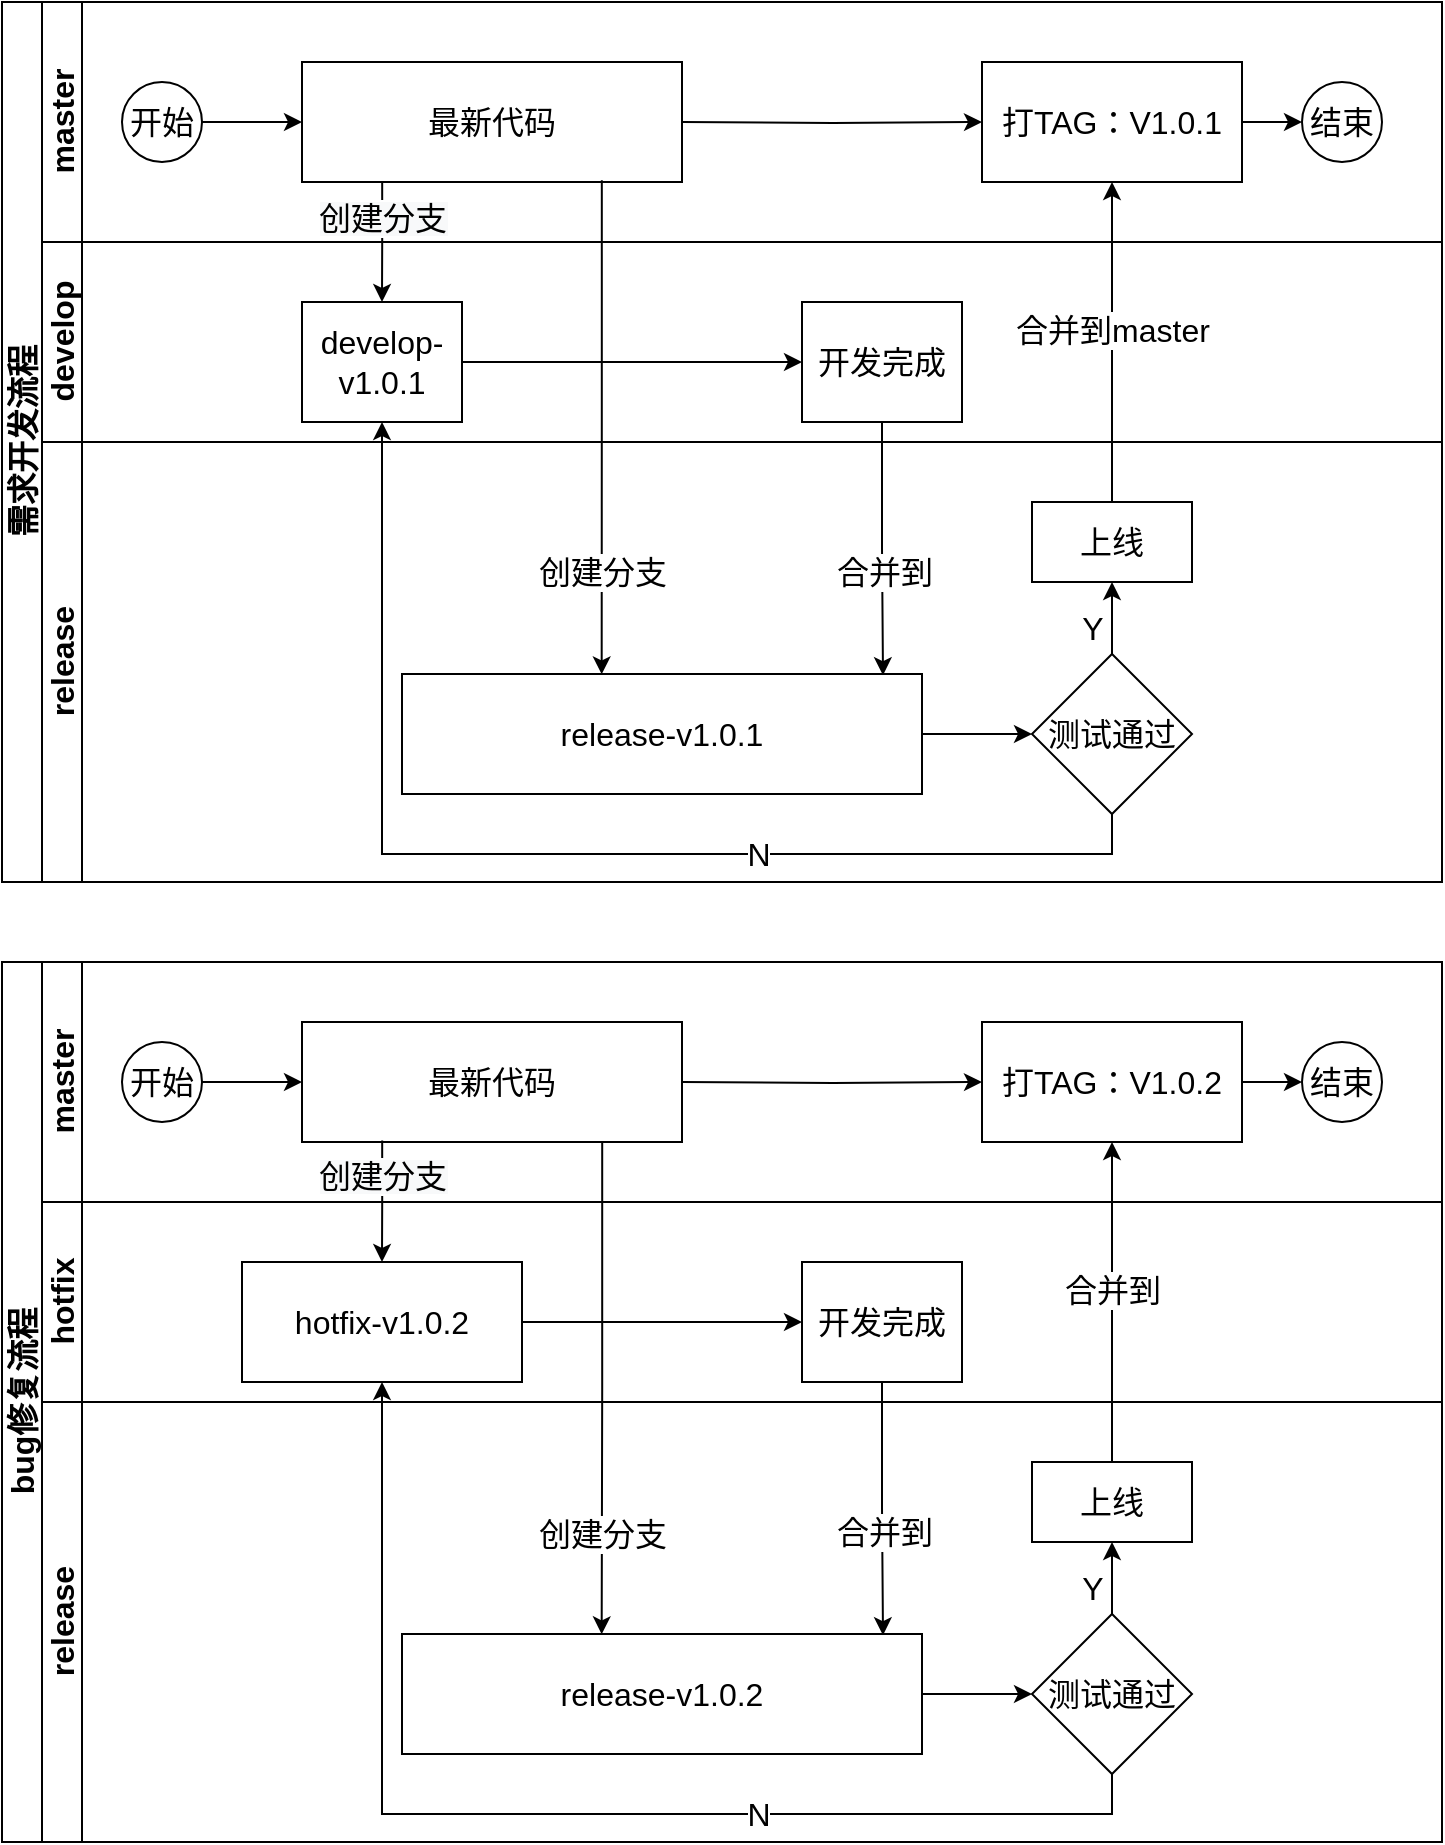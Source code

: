 <mxfile version="24.7.1" type="github" pages="4">
  <diagram name="git分支使用规范" id="rskQGRMWnrVDxciy7Viz">
    <mxGraphModel dx="1195" dy="712" grid="1" gridSize="10" guides="1" tooltips="1" connect="1" arrows="1" fold="1" page="1" pageScale="1" pageWidth="827" pageHeight="1169" math="0" shadow="0">
      <root>
        <mxCell id="0" />
        <mxCell id="1" parent="0" />
        <mxCell id="04cMS3mD9hzl0nyuChfc-1" value="需求开发流程" style="swimlane;html=1;childLayout=stackLayout;resizeParent=1;resizeParentMax=0;horizontal=0;startSize=20;horizontalStack=0;fontSize=16;" parent="1" vertex="1">
          <mxGeometry x="20" y="20" width="720" height="440" as="geometry" />
        </mxCell>
        <mxCell id="04cMS3mD9hzl0nyuChfc-2" value="master" style="swimlane;html=1;startSize=20;horizontal=0;fontSize=16;" parent="04cMS3mD9hzl0nyuChfc-1" vertex="1">
          <mxGeometry x="20" width="700" height="120" as="geometry" />
        </mxCell>
        <mxCell id="04cMS3mD9hzl0nyuChfc-3" value="" style="edgeStyle=orthogonalEdgeStyle;rounded=0;orthogonalLoop=1;jettySize=auto;html=1;fontSize=16;" parent="04cMS3mD9hzl0nyuChfc-2" source="04cMS3mD9hzl0nyuChfc-4" target="04cMS3mD9hzl0nyuChfc-6" edge="1">
          <mxGeometry relative="1" as="geometry" />
        </mxCell>
        <mxCell id="04cMS3mD9hzl0nyuChfc-4" value="开始" style="ellipse;whiteSpace=wrap;html=1;fontSize=16;" parent="04cMS3mD9hzl0nyuChfc-2" vertex="1">
          <mxGeometry x="40" y="40" width="40" height="40" as="geometry" />
        </mxCell>
        <mxCell id="04cMS3mD9hzl0nyuChfc-6" value="最新代码" style="rounded=0;whiteSpace=wrap;html=1;fontFamily=Helvetica;fontSize=16;fontColor=#000000;align=center;" parent="04cMS3mD9hzl0nyuChfc-2" vertex="1">
          <mxGeometry x="130" y="30" width="190" height="60" as="geometry" />
        </mxCell>
        <mxCell id="04cMS3mD9hzl0nyuChfc-7" value="" style="edgeStyle=orthogonalEdgeStyle;rounded=0;orthogonalLoop=1;jettySize=auto;html=1;fontSize=16;" parent="04cMS3mD9hzl0nyuChfc-2" source="04cMS3mD9hzl0nyuChfc-8" target="04cMS3mD9hzl0nyuChfc-9" edge="1">
          <mxGeometry relative="1" as="geometry">
            <mxPoint x="570" y="60" as="targetPoint" />
          </mxGeometry>
        </mxCell>
        <mxCell id="04cMS3mD9hzl0nyuChfc-8" value="打TAG：V1.0.1" style="rounded=0;whiteSpace=wrap;html=1;fontFamily=Helvetica;fontSize=16;fontColor=#000000;align=center;" parent="04cMS3mD9hzl0nyuChfc-2" vertex="1">
          <mxGeometry x="470" y="30" width="130" height="60" as="geometry" />
        </mxCell>
        <mxCell id="04cMS3mD9hzl0nyuChfc-9" value="结束" style="ellipse;whiteSpace=wrap;html=1;fontSize=16;" parent="04cMS3mD9hzl0nyuChfc-2" vertex="1">
          <mxGeometry x="630" y="40" width="40" height="40" as="geometry" />
        </mxCell>
        <mxCell id="04cMS3mD9hzl0nyuChfc-10" style="edgeStyle=orthogonalEdgeStyle;rounded=0;orthogonalLoop=1;jettySize=auto;html=1;fontSize=16;" parent="04cMS3mD9hzl0nyuChfc-2" target="04cMS3mD9hzl0nyuChfc-8" edge="1">
          <mxGeometry relative="1" as="geometry">
            <mxPoint x="320" y="60" as="sourcePoint" />
          </mxGeometry>
        </mxCell>
        <mxCell id="04cMS3mD9hzl0nyuChfc-12" value="develop" style="swimlane;html=1;startSize=20;horizontal=0;fontSize=16;" parent="04cMS3mD9hzl0nyuChfc-1" vertex="1">
          <mxGeometry x="20" y="120" width="700" height="100" as="geometry" />
        </mxCell>
        <mxCell id="04cMS3mD9hzl0nyuChfc-13" style="edgeStyle=orthogonalEdgeStyle;rounded=0;orthogonalLoop=1;jettySize=auto;html=1;fontSize=16;" parent="04cMS3mD9hzl0nyuChfc-12" source="04cMS3mD9hzl0nyuChfc-14" target="04cMS3mD9hzl0nyuChfc-15" edge="1">
          <mxGeometry relative="1" as="geometry" />
        </mxCell>
        <mxCell id="04cMS3mD9hzl0nyuChfc-14" value="develop-v1.0.1" style="rounded=0;whiteSpace=wrap;html=1;fontFamily=Helvetica;fontSize=16;fontColor=#000000;align=center;" parent="04cMS3mD9hzl0nyuChfc-12" vertex="1">
          <mxGeometry x="130" y="30" width="80" height="60" as="geometry" />
        </mxCell>
        <mxCell id="04cMS3mD9hzl0nyuChfc-15" value="开发完成" style="rounded=0;whiteSpace=wrap;html=1;fontFamily=Helvetica;fontSize=16;fontColor=#000000;align=center;" parent="04cMS3mD9hzl0nyuChfc-12" vertex="1">
          <mxGeometry x="380" y="30" width="80" height="60" as="geometry" />
        </mxCell>
        <mxCell id="04cMS3mD9hzl0nyuChfc-16" value="release" style="swimlane;html=1;startSize=20;horizontal=0;fontSize=16;" parent="04cMS3mD9hzl0nyuChfc-1" vertex="1">
          <mxGeometry x="20" y="220" width="700" height="220" as="geometry" />
        </mxCell>
        <mxCell id="04cMS3mD9hzl0nyuChfc-17" value="release-v1.0.1" style="rounded=0;whiteSpace=wrap;html=1;fontFamily=Helvetica;fontSize=16;fontColor=#000000;align=center;" parent="04cMS3mD9hzl0nyuChfc-16" vertex="1">
          <mxGeometry x="180" y="116" width="260" height="60" as="geometry" />
        </mxCell>
        <mxCell id="04cMS3mD9hzl0nyuChfc-18" value="测试通过" style="rhombus;whiteSpace=wrap;html=1;fontColor=#000000;rounded=0;fontSize=16;" parent="04cMS3mD9hzl0nyuChfc-16" vertex="1">
          <mxGeometry x="495" y="106" width="80" height="80" as="geometry" />
        </mxCell>
        <mxCell id="04cMS3mD9hzl0nyuChfc-19" value="" style="edgeStyle=orthogonalEdgeStyle;rounded=0;orthogonalLoop=1;jettySize=auto;html=1;fontSize=16;" parent="04cMS3mD9hzl0nyuChfc-16" source="04cMS3mD9hzl0nyuChfc-17" target="04cMS3mD9hzl0nyuChfc-18" edge="1">
          <mxGeometry relative="1" as="geometry" />
        </mxCell>
        <mxCell id="04cMS3mD9hzl0nyuChfc-22" value="上线" style="rounded=0;whiteSpace=wrap;html=1;fontFamily=Helvetica;fontSize=16;fontColor=#000000;align=center;" parent="04cMS3mD9hzl0nyuChfc-16" vertex="1">
          <mxGeometry x="495" y="30" width="80" height="40" as="geometry" />
        </mxCell>
        <mxCell id="04cMS3mD9hzl0nyuChfc-23" style="edgeStyle=orthogonalEdgeStyle;rounded=0;orthogonalLoop=1;jettySize=auto;html=1;fontSize=16;" parent="04cMS3mD9hzl0nyuChfc-16" source="04cMS3mD9hzl0nyuChfc-18" target="04cMS3mD9hzl0nyuChfc-22" edge="1">
          <mxGeometry relative="1" as="geometry">
            <mxPoint x="535" y="60" as="targetPoint" />
          </mxGeometry>
        </mxCell>
        <mxCell id="04cMS3mD9hzl0nyuChfc-24" value="Y" style="edgeLabel;html=1;align=center;verticalAlign=middle;resizable=0;points=[];fontSize=16;" parent="04cMS3mD9hzl0nyuChfc-23" connectable="0" vertex="1">
          <mxGeometry x="-0.353" y="1" relative="1" as="geometry">
            <mxPoint x="-9" y="1" as="offset" />
          </mxGeometry>
        </mxCell>
        <mxCell id="04cMS3mD9hzl0nyuChfc-25" style="edgeStyle=orthogonalEdgeStyle;rounded=0;orthogonalLoop=1;jettySize=auto;html=1;entryX=0.5;entryY=0;entryDx=0;entryDy=0;fontSize=16;exitX=0.211;exitY=1.003;exitDx=0;exitDy=0;exitPerimeter=0;" parent="04cMS3mD9hzl0nyuChfc-1" source="04cMS3mD9hzl0nyuChfc-6" target="04cMS3mD9hzl0nyuChfc-14" edge="1">
          <mxGeometry relative="1" as="geometry" />
        </mxCell>
        <mxCell id="04cMS3mD9hzl0nyuChfc-26" value="&lt;span style=&quot;background-color: rgb(248, 249, 250);&quot;&gt;创建分支&lt;/span&gt;" style="edgeLabel;html=1;align=center;verticalAlign=middle;resizable=0;points=[];fontSize=16;" parent="04cMS3mD9hzl0nyuChfc-25" connectable="0" vertex="1">
          <mxGeometry x="-0.424" relative="1" as="geometry">
            <mxPoint as="offset" />
          </mxGeometry>
        </mxCell>
        <mxCell id="04cMS3mD9hzl0nyuChfc-27" style="edgeStyle=orthogonalEdgeStyle;rounded=0;orthogonalLoop=1;jettySize=auto;html=1;fontSize=16;exitX=0.5;exitY=1;exitDx=0;exitDy=0;entryX=0.925;entryY=0.01;entryDx=0;entryDy=0;entryPerimeter=0;" parent="04cMS3mD9hzl0nyuChfc-1" source="04cMS3mD9hzl0nyuChfc-15" target="04cMS3mD9hzl0nyuChfc-17" edge="1">
          <mxGeometry relative="1" as="geometry">
            <mxPoint x="440" y="300" as="targetPoint" />
          </mxGeometry>
        </mxCell>
        <mxCell id="04cMS3mD9hzl0nyuChfc-28" value="合并到" style="edgeLabel;html=1;align=center;verticalAlign=middle;resizable=0;points=[];fontSize=16;" parent="04cMS3mD9hzl0nyuChfc-27" connectable="0" vertex="1">
          <mxGeometry x="0.226" relative="1" as="geometry">
            <mxPoint y="-3" as="offset" />
          </mxGeometry>
        </mxCell>
        <mxCell id="04cMS3mD9hzl0nyuChfc-29" style="edgeStyle=orthogonalEdgeStyle;rounded=0;orthogonalLoop=1;jettySize=auto;html=1;fontSize=16;entryX=0.384;entryY=0.003;entryDx=0;entryDy=0;entryPerimeter=0;exitX=0.789;exitY=0.986;exitDx=0;exitDy=0;exitPerimeter=0;" parent="04cMS3mD9hzl0nyuChfc-1" source="04cMS3mD9hzl0nyuChfc-6" target="04cMS3mD9hzl0nyuChfc-17" edge="1">
          <mxGeometry relative="1" as="geometry">
            <mxPoint x="300" y="310" as="targetPoint" />
            <mxPoint x="300.029" y="90" as="sourcePoint" />
          </mxGeometry>
        </mxCell>
        <mxCell id="04cMS3mD9hzl0nyuChfc-30" value="创建分支" style="edgeLabel;html=1;align=center;verticalAlign=middle;resizable=0;points=[];fontSize=16;" parent="04cMS3mD9hzl0nyuChfc-29" connectable="0" vertex="1">
          <mxGeometry x="-0.882" y="1" relative="1" as="geometry">
            <mxPoint x="-1" y="181" as="offset" />
          </mxGeometry>
        </mxCell>
        <mxCell id="04cMS3mD9hzl0nyuChfc-31" style="edgeStyle=orthogonalEdgeStyle;rounded=0;orthogonalLoop=1;jettySize=auto;html=1;fontSize=16;" parent="04cMS3mD9hzl0nyuChfc-1" source="04cMS3mD9hzl0nyuChfc-22" target="04cMS3mD9hzl0nyuChfc-8" edge="1">
          <mxGeometry relative="1" as="geometry" />
        </mxCell>
        <mxCell id="04cMS3mD9hzl0nyuChfc-32" value="合并到master" style="edgeLabel;html=1;align=center;verticalAlign=middle;resizable=0;points=[];fontSize=16;" parent="04cMS3mD9hzl0nyuChfc-31" connectable="0" vertex="1">
          <mxGeometry x="0.079" relative="1" as="geometry">
            <mxPoint as="offset" />
          </mxGeometry>
        </mxCell>
        <mxCell id="04cMS3mD9hzl0nyuChfc-20" style="edgeStyle=orthogonalEdgeStyle;rounded=0;orthogonalLoop=1;jettySize=auto;html=1;entryX=0.5;entryY=1;entryDx=0;entryDy=0;exitX=0.5;exitY=1;exitDx=0;exitDy=0;fontSize=16;" parent="04cMS3mD9hzl0nyuChfc-1" source="04cMS3mD9hzl0nyuChfc-18" target="04cMS3mD9hzl0nyuChfc-14" edge="1">
          <mxGeometry relative="1" as="geometry" />
        </mxCell>
        <mxCell id="04cMS3mD9hzl0nyuChfc-21" value="N" style="edgeLabel;html=1;align=center;verticalAlign=middle;resizable=0;points=[];fontSize=16;" parent="04cMS3mD9hzl0nyuChfc-20" connectable="0" vertex="1">
          <mxGeometry x="-0.345" relative="1" as="geometry">
            <mxPoint as="offset" />
          </mxGeometry>
        </mxCell>
        <mxCell id="04cMS3mD9hzl0nyuChfc-33" value="bug修复流程" style="swimlane;html=1;childLayout=stackLayout;resizeParent=1;resizeParentMax=0;horizontal=0;startSize=20;horizontalStack=0;fontSize=16;" parent="1" vertex="1">
          <mxGeometry x="20" y="500" width="720" height="440" as="geometry" />
        </mxCell>
        <mxCell id="04cMS3mD9hzl0nyuChfc-34" value="master" style="swimlane;html=1;startSize=20;horizontal=0;fontSize=16;" parent="04cMS3mD9hzl0nyuChfc-33" vertex="1">
          <mxGeometry x="20" width="700" height="120" as="geometry" />
        </mxCell>
        <mxCell id="04cMS3mD9hzl0nyuChfc-35" value="" style="edgeStyle=orthogonalEdgeStyle;rounded=0;orthogonalLoop=1;jettySize=auto;html=1;fontSize=16;" parent="04cMS3mD9hzl0nyuChfc-34" source="04cMS3mD9hzl0nyuChfc-36" target="04cMS3mD9hzl0nyuChfc-38" edge="1">
          <mxGeometry relative="1" as="geometry" />
        </mxCell>
        <mxCell id="04cMS3mD9hzl0nyuChfc-36" value="开始" style="ellipse;whiteSpace=wrap;html=1;fontSize=16;" parent="04cMS3mD9hzl0nyuChfc-34" vertex="1">
          <mxGeometry x="40" y="40" width="40" height="40" as="geometry" />
        </mxCell>
        <mxCell id="04cMS3mD9hzl0nyuChfc-38" value="最新代码" style="rounded=0;whiteSpace=wrap;html=1;fontFamily=Helvetica;fontSize=16;fontColor=#000000;align=center;" parent="04cMS3mD9hzl0nyuChfc-34" vertex="1">
          <mxGeometry x="130" y="30" width="190" height="60" as="geometry" />
        </mxCell>
        <mxCell id="04cMS3mD9hzl0nyuChfc-39" value="" style="edgeStyle=orthogonalEdgeStyle;rounded=0;orthogonalLoop=1;jettySize=auto;html=1;fontSize=16;" parent="04cMS3mD9hzl0nyuChfc-34" source="04cMS3mD9hzl0nyuChfc-40" target="04cMS3mD9hzl0nyuChfc-41" edge="1">
          <mxGeometry relative="1" as="geometry">
            <mxPoint x="570" y="60" as="targetPoint" />
          </mxGeometry>
        </mxCell>
        <mxCell id="04cMS3mD9hzl0nyuChfc-40" value="打TAG：V1.0.2" style="rounded=0;whiteSpace=wrap;html=1;fontFamily=Helvetica;fontSize=16;fontColor=#000000;align=center;" parent="04cMS3mD9hzl0nyuChfc-34" vertex="1">
          <mxGeometry x="470" y="30" width="130" height="60" as="geometry" />
        </mxCell>
        <mxCell id="04cMS3mD9hzl0nyuChfc-41" value="结束" style="ellipse;whiteSpace=wrap;html=1;fontSize=16;" parent="04cMS3mD9hzl0nyuChfc-34" vertex="1">
          <mxGeometry x="630" y="40" width="40" height="40" as="geometry" />
        </mxCell>
        <mxCell id="04cMS3mD9hzl0nyuChfc-42" style="edgeStyle=orthogonalEdgeStyle;rounded=0;orthogonalLoop=1;jettySize=auto;html=1;fontSize=16;" parent="04cMS3mD9hzl0nyuChfc-34" target="04cMS3mD9hzl0nyuChfc-40" edge="1">
          <mxGeometry relative="1" as="geometry">
            <mxPoint x="320" y="60" as="sourcePoint" />
          </mxGeometry>
        </mxCell>
        <mxCell id="04cMS3mD9hzl0nyuChfc-44" value="hotfix" style="swimlane;html=1;startSize=20;horizontal=0;fontSize=16;" parent="04cMS3mD9hzl0nyuChfc-33" vertex="1">
          <mxGeometry x="20" y="120" width="700" height="100" as="geometry" />
        </mxCell>
        <mxCell id="04cMS3mD9hzl0nyuChfc-45" style="edgeStyle=orthogonalEdgeStyle;rounded=0;orthogonalLoop=1;jettySize=auto;html=1;fontSize=16;" parent="04cMS3mD9hzl0nyuChfc-44" source="04cMS3mD9hzl0nyuChfc-46" target="04cMS3mD9hzl0nyuChfc-47" edge="1">
          <mxGeometry relative="1" as="geometry" />
        </mxCell>
        <mxCell id="04cMS3mD9hzl0nyuChfc-46" value="hotfix-v1.0.2" style="rounded=0;whiteSpace=wrap;html=1;fontFamily=Helvetica;fontSize=16;fontColor=#000000;align=center;" parent="04cMS3mD9hzl0nyuChfc-44" vertex="1">
          <mxGeometry x="100" y="30" width="140" height="60" as="geometry" />
        </mxCell>
        <mxCell id="04cMS3mD9hzl0nyuChfc-47" value="开发完成" style="rounded=0;whiteSpace=wrap;html=1;fontFamily=Helvetica;fontSize=16;fontColor=#000000;align=center;" parent="04cMS3mD9hzl0nyuChfc-44" vertex="1">
          <mxGeometry x="380" y="30" width="80" height="60" as="geometry" />
        </mxCell>
        <mxCell id="04cMS3mD9hzl0nyuChfc-48" value="release" style="swimlane;html=1;startSize=20;horizontal=0;fontSize=16;" parent="04cMS3mD9hzl0nyuChfc-33" vertex="1">
          <mxGeometry x="20" y="220" width="700" height="220" as="geometry" />
        </mxCell>
        <mxCell id="04cMS3mD9hzl0nyuChfc-49" value="release-v1.0.2" style="rounded=0;whiteSpace=wrap;html=1;fontFamily=Helvetica;fontSize=16;fontColor=#000000;align=center;" parent="04cMS3mD9hzl0nyuChfc-48" vertex="1">
          <mxGeometry x="180" y="116" width="260" height="60" as="geometry" />
        </mxCell>
        <mxCell id="04cMS3mD9hzl0nyuChfc-50" value="测试通过" style="rhombus;whiteSpace=wrap;html=1;fontColor=#000000;rounded=0;fontSize=16;" parent="04cMS3mD9hzl0nyuChfc-48" vertex="1">
          <mxGeometry x="495" y="106" width="80" height="80" as="geometry" />
        </mxCell>
        <mxCell id="04cMS3mD9hzl0nyuChfc-51" value="" style="edgeStyle=orthogonalEdgeStyle;rounded=0;orthogonalLoop=1;jettySize=auto;html=1;fontSize=16;" parent="04cMS3mD9hzl0nyuChfc-48" source="04cMS3mD9hzl0nyuChfc-49" target="04cMS3mD9hzl0nyuChfc-50" edge="1">
          <mxGeometry relative="1" as="geometry" />
        </mxCell>
        <mxCell id="04cMS3mD9hzl0nyuChfc-54" value="上线" style="rounded=0;whiteSpace=wrap;html=1;fontFamily=Helvetica;fontSize=16;fontColor=#000000;align=center;" parent="04cMS3mD9hzl0nyuChfc-48" vertex="1">
          <mxGeometry x="495" y="30" width="80" height="40" as="geometry" />
        </mxCell>
        <mxCell id="04cMS3mD9hzl0nyuChfc-55" style="edgeStyle=orthogonalEdgeStyle;rounded=0;orthogonalLoop=1;jettySize=auto;html=1;fontSize=16;" parent="04cMS3mD9hzl0nyuChfc-48" source="04cMS3mD9hzl0nyuChfc-50" target="04cMS3mD9hzl0nyuChfc-54" edge="1">
          <mxGeometry relative="1" as="geometry">
            <mxPoint x="535" y="60" as="targetPoint" />
          </mxGeometry>
        </mxCell>
        <mxCell id="04cMS3mD9hzl0nyuChfc-56" value="Y" style="edgeLabel;html=1;align=center;verticalAlign=middle;resizable=0;points=[];fontSize=16;" parent="04cMS3mD9hzl0nyuChfc-55" connectable="0" vertex="1">
          <mxGeometry x="-0.353" y="1" relative="1" as="geometry">
            <mxPoint x="-9" y="1" as="offset" />
          </mxGeometry>
        </mxCell>
        <mxCell id="04cMS3mD9hzl0nyuChfc-57" style="edgeStyle=orthogonalEdgeStyle;rounded=0;orthogonalLoop=1;jettySize=auto;html=1;entryX=0.5;entryY=0;entryDx=0;entryDy=0;fontSize=16;exitX=0.211;exitY=0.988;exitDx=0;exitDy=0;exitPerimeter=0;" parent="04cMS3mD9hzl0nyuChfc-33" source="04cMS3mD9hzl0nyuChfc-38" target="04cMS3mD9hzl0nyuChfc-46" edge="1">
          <mxGeometry relative="1" as="geometry" />
        </mxCell>
        <mxCell id="04cMS3mD9hzl0nyuChfc-58" value="&lt;span style=&quot;background-color: rgb(248, 249, 250);&quot;&gt;创建分支&lt;/span&gt;" style="edgeLabel;html=1;align=center;verticalAlign=middle;resizable=0;points=[];fontSize=16;" parent="04cMS3mD9hzl0nyuChfc-57" connectable="0" vertex="1">
          <mxGeometry x="-0.424" relative="1" as="geometry">
            <mxPoint as="offset" />
          </mxGeometry>
        </mxCell>
        <mxCell id="04cMS3mD9hzl0nyuChfc-59" style="edgeStyle=orthogonalEdgeStyle;rounded=0;orthogonalLoop=1;jettySize=auto;html=1;fontSize=16;exitX=0.5;exitY=1;exitDx=0;exitDy=0;entryX=0.925;entryY=0.01;entryDx=0;entryDy=0;entryPerimeter=0;" parent="04cMS3mD9hzl0nyuChfc-33" source="04cMS3mD9hzl0nyuChfc-47" target="04cMS3mD9hzl0nyuChfc-49" edge="1">
          <mxGeometry relative="1" as="geometry">
            <mxPoint x="440" y="300" as="targetPoint" />
          </mxGeometry>
        </mxCell>
        <mxCell id="04cMS3mD9hzl0nyuChfc-60" value="合并到" style="edgeLabel;html=1;align=center;verticalAlign=middle;resizable=0;points=[];fontSize=16;" parent="04cMS3mD9hzl0nyuChfc-59" connectable="0" vertex="1">
          <mxGeometry x="0.226" relative="1" as="geometry">
            <mxPoint y="-3" as="offset" />
          </mxGeometry>
        </mxCell>
        <mxCell id="04cMS3mD9hzl0nyuChfc-61" style="edgeStyle=orthogonalEdgeStyle;rounded=0;orthogonalLoop=1;jettySize=auto;html=1;fontSize=16;entryX=0.384;entryY=0.003;entryDx=0;entryDy=0;entryPerimeter=0;exitX=0.79;exitY=1.001;exitDx=0;exitDy=0;exitPerimeter=0;" parent="04cMS3mD9hzl0nyuChfc-33" source="04cMS3mD9hzl0nyuChfc-38" target="04cMS3mD9hzl0nyuChfc-49" edge="1">
          <mxGeometry relative="1" as="geometry">
            <mxPoint x="300" y="310" as="targetPoint" />
            <mxPoint x="300.029" y="90" as="sourcePoint" />
          </mxGeometry>
        </mxCell>
        <mxCell id="04cMS3mD9hzl0nyuChfc-62" value="创建分支" style="edgeLabel;html=1;align=center;verticalAlign=middle;resizable=0;points=[];fontSize=16;" parent="04cMS3mD9hzl0nyuChfc-61" connectable="0" vertex="1">
          <mxGeometry x="-0.882" y="1" relative="1" as="geometry">
            <mxPoint x="-1" y="181" as="offset" />
          </mxGeometry>
        </mxCell>
        <mxCell id="04cMS3mD9hzl0nyuChfc-63" style="edgeStyle=orthogonalEdgeStyle;rounded=0;orthogonalLoop=1;jettySize=auto;html=1;fontSize=16;" parent="04cMS3mD9hzl0nyuChfc-33" source="04cMS3mD9hzl0nyuChfc-54" target="04cMS3mD9hzl0nyuChfc-40" edge="1">
          <mxGeometry relative="1" as="geometry" />
        </mxCell>
        <mxCell id="04cMS3mD9hzl0nyuChfc-64" value="合并到" style="edgeLabel;html=1;align=center;verticalAlign=middle;resizable=0;points=[];fontSize=16;" parent="04cMS3mD9hzl0nyuChfc-63" connectable="0" vertex="1">
          <mxGeometry x="0.079" relative="1" as="geometry">
            <mxPoint as="offset" />
          </mxGeometry>
        </mxCell>
        <mxCell id="04cMS3mD9hzl0nyuChfc-52" style="edgeStyle=orthogonalEdgeStyle;rounded=0;orthogonalLoop=1;jettySize=auto;html=1;exitX=0.5;exitY=1;exitDx=0;exitDy=0;fontSize=16;" parent="04cMS3mD9hzl0nyuChfc-33" source="04cMS3mD9hzl0nyuChfc-50" target="04cMS3mD9hzl0nyuChfc-46" edge="1">
          <mxGeometry relative="1" as="geometry" />
        </mxCell>
        <mxCell id="04cMS3mD9hzl0nyuChfc-53" value="N" style="edgeLabel;html=1;align=center;verticalAlign=middle;resizable=0;points=[];fontSize=16;" parent="04cMS3mD9hzl0nyuChfc-52" connectable="0" vertex="1">
          <mxGeometry x="-0.345" relative="1" as="geometry">
            <mxPoint as="offset" />
          </mxGeometry>
        </mxCell>
      </root>
    </mxGraphModel>
  </diagram>
  <diagram id="eTn2JK1tleEb0GhrLIuL" name="研发流程">
    <mxGraphModel dx="989" dy="-603" grid="1" gridSize="10" guides="1" tooltips="1" connect="1" arrows="1" fold="1" page="1" pageScale="1" pageWidth="827" pageHeight="1169" math="0" shadow="0">
      <root>
        <mxCell id="0" />
        <mxCell id="1" parent="0" />
        <mxCell id="0FeO4mIQgfYYwaEWf6h8-25" value="研发流程" style="swimlane;html=1;childLayout=stackLayout;resizeParent=1;resizeParentMax=0;horizontal=0;startSize=20;horizontalStack=0;" vertex="1" parent="1">
          <mxGeometry x="59" y="1250" width="710" height="400" as="geometry" />
        </mxCell>
        <mxCell id="0FeO4mIQgfYYwaEWf6h8-26" value="产品" style="swimlane;html=1;startSize=20;horizontal=0;" vertex="1" parent="0FeO4mIQgfYYwaEWf6h8-25">
          <mxGeometry x="20" width="690" height="120" as="geometry" />
        </mxCell>
        <mxCell id="0FeO4mIQgfYYwaEWf6h8-27" style="edgeStyle=orthogonalEdgeStyle;rounded=0;orthogonalLoop=1;jettySize=auto;html=1;" edge="1" parent="0FeO4mIQgfYYwaEWf6h8-26" source="0FeO4mIQgfYYwaEWf6h8-28" target="0FeO4mIQgfYYwaEWf6h8-29">
          <mxGeometry relative="1" as="geometry" />
        </mxCell>
        <mxCell id="0FeO4mIQgfYYwaEWf6h8-28" value="提出需求" style="rounded=0;whiteSpace=wrap;html=1;fontFamily=Helvetica;fontSize=12;fontColor=#000000;align=center;" vertex="1" parent="0FeO4mIQgfYYwaEWf6h8-26">
          <mxGeometry x="30" y="10" width="80" height="20" as="geometry" />
        </mxCell>
        <mxCell id="0FeO4mIQgfYYwaEWf6h8-29" value="PRD评审" style="rounded=0;whiteSpace=wrap;html=1;fontFamily=Helvetica;fontSize=12;align=center;fillColor=#fff2cc;strokeColor=#d6b656;" vertex="1" parent="0FeO4mIQgfYYwaEWf6h8-26">
          <mxGeometry x="30" y="80" width="80" height="20" as="geometry" />
        </mxCell>
        <mxCell id="0FeO4mIQgfYYwaEWf6h8-30" value="PRD" style="shape=document;whiteSpace=wrap;html=1;boundedLbl=1;fillColor=#dae8fc;strokeColor=#6c8ebf;" vertex="1" parent="0FeO4mIQgfYYwaEWf6h8-26">
          <mxGeometry x="160" y="10" width="50" height="30" as="geometry" />
        </mxCell>
        <mxCell id="0FeO4mIQgfYYwaEWf6h8-31" value="" style="endArrow=none;dashed=1;html=1;rounded=0;" edge="1" parent="0FeO4mIQgfYYwaEWf6h8-26" source="0FeO4mIQgfYYwaEWf6h8-28" target="0FeO4mIQgfYYwaEWf6h8-30">
          <mxGeometry width="50" height="50" relative="1" as="geometry">
            <mxPoint x="130" y="70" as="sourcePoint" />
            <mxPoint x="180" y="20" as="targetPoint" />
          </mxGeometry>
        </mxCell>
        <mxCell id="0FeO4mIQgfYYwaEWf6h8-32" value="产品验收" style="rounded=0;whiteSpace=wrap;html=1;fontFamily=Helvetica;fontSize=12;fontColor=#000000;align=center;" vertex="1" parent="0FeO4mIQgfYYwaEWf6h8-26">
          <mxGeometry x="550" y="40" width="80" height="20" as="geometry" />
        </mxCell>
        <mxCell id="0FeO4mIQgfYYwaEWf6h8-33" value="开发" style="swimlane;html=1;startSize=20;horizontal=0;" vertex="1" parent="0FeO4mIQgfYYwaEWf6h8-25">
          <mxGeometry x="20" y="120" width="690" height="120" as="geometry" />
        </mxCell>
        <mxCell id="0FeO4mIQgfYYwaEWf6h8-34" value="代码开发" style="rounded=0;whiteSpace=wrap;html=1;fontFamily=Helvetica;fontSize=12;fontColor=#000000;align=center;" vertex="1" parent="0FeO4mIQgfYYwaEWf6h8-33">
          <mxGeometry x="250" y="50" width="80" height="20" as="geometry" />
        </mxCell>
        <mxCell id="0FeO4mIQgfYYwaEWf6h8-35" value="bug修复" style="rounded=0;whiteSpace=wrap;html=1;fontFamily=Helvetica;fontSize=12;fontColor=#000000;align=center;" vertex="1" parent="0FeO4mIQgfYYwaEWf6h8-33">
          <mxGeometry x="480" y="40" width="80" height="60" as="geometry" />
        </mxCell>
        <mxCell id="0FeO4mIQgfYYwaEWf6h8-36" value="项目总结" style="rounded=0;whiteSpace=wrap;html=1;fontFamily=Helvetica;fontSize=12;align=center;fillColor=#fff2cc;strokeColor=#d6b656;" vertex="1" parent="0FeO4mIQgfYYwaEWf6h8-33">
          <mxGeometry x="590" y="70" width="80" height="20" as="geometry" />
        </mxCell>
        <mxCell id="0FeO4mIQgfYYwaEWf6h8-37" value="系统设计" style="rounded=0;whiteSpace=wrap;html=1;fontFamily=Helvetica;fontSize=12;fontColor=#000000;align=center;" vertex="1" parent="0FeO4mIQgfYYwaEWf6h8-33">
          <mxGeometry x="50" y="50" width="80" height="20" as="geometry" />
        </mxCell>
        <mxCell id="0FeO4mIQgfYYwaEWf6h8-38" style="edgeStyle=orthogonalEdgeStyle;rounded=0;orthogonalLoop=1;jettySize=auto;html=1;" edge="1" parent="0FeO4mIQgfYYwaEWf6h8-33" source="0FeO4mIQgfYYwaEWf6h8-39" target="0FeO4mIQgfYYwaEWf6h8-34">
          <mxGeometry relative="1" as="geometry" />
        </mxCell>
        <mxCell id="0FeO4mIQgfYYwaEWf6h8-39" value="ERD评审" style="rounded=0;whiteSpace=wrap;html=1;fontFamily=Helvetica;fontSize=12;align=center;fillColor=#fff2cc;strokeColor=#d6b656;" vertex="1" parent="0FeO4mIQgfYYwaEWf6h8-33">
          <mxGeometry x="150" y="50" width="80" height="20" as="geometry" />
        </mxCell>
        <mxCell id="0FeO4mIQgfYYwaEWf6h8-40" value="" style="edgeStyle=orthogonalEdgeStyle;rounded=0;orthogonalLoop=1;jettySize=auto;html=1;" edge="1" parent="0FeO4mIQgfYYwaEWf6h8-33" source="0FeO4mIQgfYYwaEWf6h8-37" target="0FeO4mIQgfYYwaEWf6h8-39">
          <mxGeometry relative="1" as="geometry" />
        </mxCell>
        <mxCell id="0FeO4mIQgfYYwaEWf6h8-41" value="ERD" style="shape=document;whiteSpace=wrap;html=1;boundedLbl=1;fillColor=#dae8fc;strokeColor=#6c8ebf;" vertex="1" parent="0FeO4mIQgfYYwaEWf6h8-33">
          <mxGeometry x="110" y="90" width="50" height="30" as="geometry" />
        </mxCell>
        <mxCell id="0FeO4mIQgfYYwaEWf6h8-42" value="" style="endArrow=none;dashed=1;html=1;rounded=0;" edge="1" parent="0FeO4mIQgfYYwaEWf6h8-33" source="0FeO4mIQgfYYwaEWf6h8-37" target="0FeO4mIQgfYYwaEWf6h8-41">
          <mxGeometry width="50" height="50" relative="1" as="geometry">
            <mxPoint x="50" y="89.999" as="sourcePoint" />
            <mxPoint x="100" y="92.173" as="targetPoint" />
          </mxGeometry>
        </mxCell>
        <mxCell id="0FeO4mIQgfYYwaEWf6h8-43" value="联调" style="rounded=0;whiteSpace=wrap;html=1;fontFamily=Helvetica;fontSize=12;fontColor=#000000;align=center;" vertex="1" parent="0FeO4mIQgfYYwaEWf6h8-33">
          <mxGeometry x="250" y="90" width="80" height="20" as="geometry" />
        </mxCell>
        <mxCell id="0FeO4mIQgfYYwaEWf6h8-44" value="" style="edgeStyle=orthogonalEdgeStyle;rounded=0;orthogonalLoop=1;jettySize=auto;html=1;" edge="1" parent="0FeO4mIQgfYYwaEWf6h8-33" source="0FeO4mIQgfYYwaEWf6h8-34" target="0FeO4mIQgfYYwaEWf6h8-43">
          <mxGeometry relative="1" as="geometry" />
        </mxCell>
        <mxCell id="0FeO4mIQgfYYwaEWf6h8-45" value="发布上线" style="rounded=0;whiteSpace=wrap;html=1;fontFamily=Helvetica;fontSize=12;fontColor=#000000;align=center;" vertex="1" parent="0FeO4mIQgfYYwaEWf6h8-33">
          <mxGeometry x="590" y="10" width="80" height="20" as="geometry" />
        </mxCell>
        <mxCell id="0FeO4mIQgfYYwaEWf6h8-46" value="" style="edgeStyle=orthogonalEdgeStyle;rounded=0;orthogonalLoop=1;jettySize=auto;html=1;" edge="1" parent="0FeO4mIQgfYYwaEWf6h8-33" source="0FeO4mIQgfYYwaEWf6h8-45" target="0FeO4mIQgfYYwaEWf6h8-36">
          <mxGeometry relative="1" as="geometry" />
        </mxCell>
        <mxCell id="0FeO4mIQgfYYwaEWf6h8-47" value="提测单" style="shape=document;whiteSpace=wrap;html=1;boundedLbl=1;fillColor=#dae8fc;strokeColor=#6c8ebf;" vertex="1" parent="0FeO4mIQgfYYwaEWf6h8-33">
          <mxGeometry x="390" y="30" width="54" height="30" as="geometry" />
        </mxCell>
        <mxCell id="0FeO4mIQgfYYwaEWf6h8-48" value="" style="endArrow=none;dashed=1;html=1;rounded=0;" edge="1" parent="0FeO4mIQgfYYwaEWf6h8-33" target="0FeO4mIQgfYYwaEWf6h8-47">
          <mxGeometry width="50" height="50" relative="1" as="geometry">
            <mxPoint x="370" y="140" as="sourcePoint" />
            <mxPoint x="420" y="70" as="targetPoint" />
          </mxGeometry>
        </mxCell>
        <mxCell id="0FeO4mIQgfYYwaEWf6h8-49" value="测试" style="swimlane;html=1;startSize=20;horizontal=0;" vertex="1" parent="0FeO4mIQgfYYwaEWf6h8-25">
          <mxGeometry x="20" y="240" width="690" height="160" as="geometry" />
        </mxCell>
        <mxCell id="0FeO4mIQgfYYwaEWf6h8-50" value="编写测试用例" style="rounded=0;whiteSpace=wrap;html=1;fontFamily=Helvetica;fontSize=12;fontColor=#000000;align=center;" vertex="1" parent="0FeO4mIQgfYYwaEWf6h8-49">
          <mxGeometry x="60" y="75" width="80" height="20" as="geometry" />
        </mxCell>
        <mxCell id="0FeO4mIQgfYYwaEWf6h8-51" value="测试" style="rounded=0;whiteSpace=wrap;html=1;fontFamily=Helvetica;fontSize=12;fontColor=#000000;align=center;" vertex="1" parent="0FeO4mIQgfYYwaEWf6h8-49">
          <mxGeometry x="400" y="40" width="80" height="60" as="geometry" />
        </mxCell>
        <mxCell id="0FeO4mIQgfYYwaEWf6h8-52" value="用例评审" style="rounded=0;whiteSpace=wrap;html=1;fontFamily=Helvetica;fontSize=12;align=center;fillColor=#fff2cc;strokeColor=#d6b656;" vertex="1" parent="0FeO4mIQgfYYwaEWf6h8-49">
          <mxGeometry x="240" y="75" width="80" height="20" as="geometry" />
        </mxCell>
        <mxCell id="0FeO4mIQgfYYwaEWf6h8-53" style="edgeStyle=orthogonalEdgeStyle;rounded=0;orthogonalLoop=1;jettySize=auto;html=1;entryX=0;entryY=0.75;entryDx=0;entryDy=0;" edge="1" parent="0FeO4mIQgfYYwaEWf6h8-49" source="0FeO4mIQgfYYwaEWf6h8-52" target="0FeO4mIQgfYYwaEWf6h8-51">
          <mxGeometry relative="1" as="geometry" />
        </mxCell>
        <mxCell id="0FeO4mIQgfYYwaEWf6h8-54" value="" style="edgeStyle=orthogonalEdgeStyle;rounded=0;orthogonalLoop=1;jettySize=auto;html=1;" edge="1" parent="0FeO4mIQgfYYwaEWf6h8-49" source="0FeO4mIQgfYYwaEWf6h8-50" target="0FeO4mIQgfYYwaEWf6h8-52">
          <mxGeometry relative="1" as="geometry" />
        </mxCell>
        <mxCell id="0FeO4mIQgfYYwaEWf6h8-55" value="测试报告" style="shape=document;whiteSpace=wrap;html=1;boundedLbl=1;fillColor=#dae8fc;strokeColor=#6c8ebf;" vertex="1" parent="0FeO4mIQgfYYwaEWf6h8-49">
          <mxGeometry x="320" y="120" width="54" height="30" as="geometry" />
        </mxCell>
        <mxCell id="0FeO4mIQgfYYwaEWf6h8-56" value="" style="endArrow=none;dashed=1;html=1;rounded=0;" edge="1" parent="0FeO4mIQgfYYwaEWf6h8-49" source="0FeO4mIQgfYYwaEWf6h8-55" target="0FeO4mIQgfYYwaEWf6h8-51">
          <mxGeometry width="50" height="50" relative="1" as="geometry">
            <mxPoint x="390" y="160" as="sourcePoint" />
            <mxPoint x="440" y="110" as="targetPoint" />
          </mxGeometry>
        </mxCell>
        <mxCell id="0FeO4mIQgfYYwaEWf6h8-57" style="edgeStyle=orthogonalEdgeStyle;rounded=0;orthogonalLoop=1;jettySize=auto;html=1;entryX=0;entryY=0.25;entryDx=0;entryDy=0;" edge="1" parent="0FeO4mIQgfYYwaEWf6h8-25" source="0FeO4mIQgfYYwaEWf6h8-43" target="0FeO4mIQgfYYwaEWf6h8-51">
          <mxGeometry relative="1" as="geometry" />
        </mxCell>
        <mxCell id="0FeO4mIQgfYYwaEWf6h8-58" value="提测" style="edgeLabel;html=1;align=center;verticalAlign=middle;resizable=0;points=[];labelBackgroundColor=#FFE599;fontColor=#FF0000;fontStyle=1;fontSize=18;" connectable="0" vertex="1" parent="0FeO4mIQgfYYwaEWf6h8-57">
          <mxGeometry x="-0.657" y="1" relative="1" as="geometry">
            <mxPoint x="15" y="41" as="offset" />
          </mxGeometry>
        </mxCell>
        <mxCell id="0FeO4mIQgfYYwaEWf6h8-59" style="edgeStyle=orthogonalEdgeStyle;rounded=0;orthogonalLoop=1;jettySize=auto;html=1;exitX=1;exitY=0.5;exitDx=0;exitDy=0;" edge="1" parent="0FeO4mIQgfYYwaEWf6h8-25" source="0FeO4mIQgfYYwaEWf6h8-51" target="0FeO4mIQgfYYwaEWf6h8-35">
          <mxGeometry relative="1" as="geometry">
            <mxPoint x="550" y="210" as="targetPoint" />
          </mxGeometry>
        </mxCell>
        <mxCell id="0FeO4mIQgfYYwaEWf6h8-60" value="发现bug" style="edgeLabel;html=1;align=center;verticalAlign=middle;resizable=0;points=[];" connectable="0" vertex="1" parent="0FeO4mIQgfYYwaEWf6h8-59">
          <mxGeometry x="0.015" relative="1" as="geometry">
            <mxPoint y="-7" as="offset" />
          </mxGeometry>
        </mxCell>
        <mxCell id="0FeO4mIQgfYYwaEWf6h8-61" style="edgeStyle=orthogonalEdgeStyle;rounded=0;orthogonalLoop=1;jettySize=auto;html=1;entryX=0.75;entryY=0;entryDx=0;entryDy=0;exitX=0;exitY=0.5;exitDx=0;exitDy=0;" edge="1" parent="0FeO4mIQgfYYwaEWf6h8-25" source="0FeO4mIQgfYYwaEWf6h8-35" target="0FeO4mIQgfYYwaEWf6h8-51">
          <mxGeometry relative="1" as="geometry" />
        </mxCell>
        <mxCell id="0FeO4mIQgfYYwaEWf6h8-62" value="提交测试" style="edgeLabel;html=1;align=center;verticalAlign=middle;resizable=0;points=[];" connectable="0" vertex="1" parent="0FeO4mIQgfYYwaEWf6h8-61">
          <mxGeometry relative="1" as="geometry">
            <mxPoint as="offset" />
          </mxGeometry>
        </mxCell>
        <mxCell id="0FeO4mIQgfYYwaEWf6h8-63" style="edgeStyle=orthogonalEdgeStyle;rounded=0;orthogonalLoop=1;jettySize=auto;html=1;" edge="1" parent="0FeO4mIQgfYYwaEWf6h8-25" source="0FeO4mIQgfYYwaEWf6h8-29" target="0FeO4mIQgfYYwaEWf6h8-37">
          <mxGeometry relative="1" as="geometry">
            <Array as="points">
              <mxPoint x="90" y="140" />
              <mxPoint x="110" y="140" />
            </Array>
          </mxGeometry>
        </mxCell>
        <mxCell id="0FeO4mIQgfYYwaEWf6h8-64" style="edgeStyle=orthogonalEdgeStyle;rounded=0;orthogonalLoop=1;jettySize=auto;html=1;entryX=0;entryY=0.5;entryDx=0;entryDy=0;" edge="1" parent="0FeO4mIQgfYYwaEWf6h8-25" source="0FeO4mIQgfYYwaEWf6h8-29" target="0FeO4mIQgfYYwaEWf6h8-50">
          <mxGeometry relative="1" as="geometry">
            <Array as="points">
              <mxPoint x="90" y="140" />
              <mxPoint x="60" y="140" />
              <mxPoint x="60" y="325" />
            </Array>
          </mxGeometry>
        </mxCell>
        <mxCell id="0FeO4mIQgfYYwaEWf6h8-65" value="" style="edgeStyle=orthogonalEdgeStyle;rounded=0;orthogonalLoop=1;jettySize=auto;html=1;exitX=0.5;exitY=1;exitDx=0;exitDy=0;entryX=0.25;entryY=1;entryDx=0;entryDy=0;" edge="1" parent="0FeO4mIQgfYYwaEWf6h8-25" source="0FeO4mIQgfYYwaEWf6h8-51" target="0FeO4mIQgfYYwaEWf6h8-32">
          <mxGeometry relative="1" as="geometry" />
        </mxCell>
        <mxCell id="0FeO4mIQgfYYwaEWf6h8-66" value="测试通过" style="edgeLabel;html=1;align=center;verticalAlign=middle;resizable=0;points=[];" connectable="0" vertex="1" parent="0FeO4mIQgfYYwaEWf6h8-65">
          <mxGeometry x="-0.367" relative="1" as="geometry">
            <mxPoint as="offset" />
          </mxGeometry>
        </mxCell>
        <mxCell id="0FeO4mIQgfYYwaEWf6h8-67" style="edgeStyle=orthogonalEdgeStyle;rounded=0;orthogonalLoop=1;jettySize=auto;html=1;exitX=0.75;exitY=1;exitDx=0;exitDy=0;" edge="1" parent="0FeO4mIQgfYYwaEWf6h8-25" source="0FeO4mIQgfYYwaEWf6h8-32" target="0FeO4mIQgfYYwaEWf6h8-45">
          <mxGeometry relative="1" as="geometry" />
        </mxCell>
      </root>
    </mxGraphModel>
  </diagram>
  <diagram id="9gXt2XN6bQIzCs0DacUA" name="代码质量检查">
    <mxGraphModel dx="1434" dy="854" grid="1" gridSize="10" guides="1" tooltips="1" connect="1" arrows="1" fold="1" page="1" pageScale="1" pageWidth="827" pageHeight="1169" math="0" shadow="0">
      <root>
        <mxCell id="0" />
        <mxCell id="1" parent="0" />
        <mxCell id="cd94JxSZxZyZdZkdjCbR-1" value="代码质量检测" style="swimlane;html=1;childLayout=stackLayout;resizeParent=1;resizeParentMax=0;horizontal=0;startSize=20;horizontalStack=0;fontSize=16;" parent="1" vertex="1">
          <mxGeometry x="20" y="20" width="600" height="320" as="geometry" />
        </mxCell>
        <mxCell id="cd94JxSZxZyZdZkdjCbR-12" value="代码仓库" style="swimlane;html=1;startSize=20;horizontal=0;fontSize=16;" parent="cd94JxSZxZyZdZkdjCbR-1" vertex="1">
          <mxGeometry x="20" width="580" height="100" as="geometry" />
        </mxCell>
        <mxCell id="cd94JxSZxZyZdZkdjCbR-36" style="edgeStyle=orthogonalEdgeStyle;rounded=0;orthogonalLoop=1;jettySize=auto;html=1;" parent="cd94JxSZxZyZdZkdjCbR-12" source="cd94JxSZxZyZdZkdjCbR-15" target="cd94JxSZxZyZdZkdjCbR-35" edge="1">
          <mxGeometry relative="1" as="geometry" />
        </mxCell>
        <mxCell id="cd94JxSZxZyZdZkdjCbR-15" value="代码仓库调用钩子程序&lt;br&gt;检查代码质量" style="rounded=0;whiteSpace=wrap;html=1;fontFamily=Helvetica;fontSize=16;fontColor=#000000;align=center;" parent="cd94JxSZxZyZdZkdjCbR-12" vertex="1">
          <mxGeometry x="104" y="20" width="170" height="60" as="geometry" />
        </mxCell>
        <mxCell id="cd94JxSZxZyZdZkdjCbR-39" value="" style="edgeStyle=orthogonalEdgeStyle;rounded=0;orthogonalLoop=1;jettySize=auto;html=1;" parent="cd94JxSZxZyZdZkdjCbR-12" source="cd94JxSZxZyZdZkdjCbR-35" target="cd94JxSZxZyZdZkdjCbR-38" edge="1">
          <mxGeometry relative="1" as="geometry" />
        </mxCell>
        <mxCell id="cd94JxSZxZyZdZkdjCbR-40" value="Y" style="edgeLabel;html=1;align=center;verticalAlign=middle;resizable=0;points=[];fontSize=16;" parent="cd94JxSZxZyZdZkdjCbR-39" vertex="1" connectable="0">
          <mxGeometry x="-0.139" y="-1" relative="1" as="geometry">
            <mxPoint as="offset" />
          </mxGeometry>
        </mxCell>
        <mxCell id="cd94JxSZxZyZdZkdjCbR-35" value="符合规范" style="rhombus;whiteSpace=wrap;html=1;fontColor=#000000;rounded=0;fontSize=16;" parent="cd94JxSZxZyZdZkdjCbR-12" vertex="1">
          <mxGeometry x="313" y="10" width="80" height="80" as="geometry" />
        </mxCell>
        <mxCell id="cd94JxSZxZyZdZkdjCbR-38" value="写入仓库" style="whiteSpace=wrap;html=1;fontSize=16;fontColor=#000000;rounded=0;" parent="cd94JxSZxZyZdZkdjCbR-12" vertex="1">
          <mxGeometry x="450" y="20" width="120" height="60" as="geometry" />
        </mxCell>
        <mxCell id="cd94JxSZxZyZdZkdjCbR-31" style="edgeStyle=orthogonalEdgeStyle;rounded=0;orthogonalLoop=1;jettySize=auto;html=1;fontSize=16;" parent="cd94JxSZxZyZdZkdjCbR-1" source="cd94JxSZxZyZdZkdjCbR-22" target="cd94JxSZxZyZdZkdjCbR-15" edge="1">
          <mxGeometry relative="1" as="geometry">
            <mxPoint x="555" y="90" as="targetPoint" />
          </mxGeometry>
        </mxCell>
        <mxCell id="cd94JxSZxZyZdZkdjCbR-42" style="edgeStyle=orthogonalEdgeStyle;rounded=0;orthogonalLoop=1;jettySize=auto;html=1;entryX=1;entryY=0.5;entryDx=0;entryDy=0;exitX=0.5;exitY=1;exitDx=0;exitDy=0;" parent="cd94JxSZxZyZdZkdjCbR-1" source="cd94JxSZxZyZdZkdjCbR-35" target="cd94JxSZxZyZdZkdjCbR-41" edge="1">
          <mxGeometry relative="1" as="geometry">
            <mxPoint x="470" y="130" as="sourcePoint" />
          </mxGeometry>
        </mxCell>
        <mxCell id="cd94JxSZxZyZdZkdjCbR-43" value="N" style="edgeLabel;html=1;align=center;verticalAlign=middle;resizable=0;points=[];fontSize=16;" parent="cd94JxSZxZyZdZkdjCbR-42" vertex="1" connectable="0">
          <mxGeometry x="-0.169" y="-2" relative="1" as="geometry">
            <mxPoint as="offset" />
          </mxGeometry>
        </mxCell>
        <mxCell id="cd94JxSZxZyZdZkdjCbR-16" value="本地" style="swimlane;html=1;startSize=20;horizontal=0;fontSize=16;" parent="cd94JxSZxZyZdZkdjCbR-1" vertex="1">
          <mxGeometry x="20" y="100" width="580" height="220" as="geometry" />
        </mxCell>
        <mxCell id="cd94JxSZxZyZdZkdjCbR-17" value="编写代码" style="rounded=0;whiteSpace=wrap;html=1;fontFamily=Helvetica;fontSize=16;fontColor=#000000;align=center;" parent="cd94JxSZxZyZdZkdjCbR-16" vertex="1">
          <mxGeometry x="30" y="50" width="90" height="30" as="geometry" />
        </mxCell>
        <mxCell id="cd94JxSZxZyZdZkdjCbR-18" value="符合规范" style="rhombus;whiteSpace=wrap;html=1;fontColor=#000000;rounded=0;fontSize=16;" parent="cd94JxSZxZyZdZkdjCbR-16" vertex="1">
          <mxGeometry x="149" y="100" width="80" height="80" as="geometry" />
        </mxCell>
        <mxCell id="cd94JxSZxZyZdZkdjCbR-19" value="" style="edgeStyle=orthogonalEdgeStyle;rounded=0;orthogonalLoop=1;jettySize=auto;html=1;fontSize=16;" parent="cd94JxSZxZyZdZkdjCbR-16" source="cd94JxSZxZyZdZkdjCbR-17" target="cd94JxSZxZyZdZkdjCbR-33" edge="1">
          <mxGeometry relative="1" as="geometry" />
        </mxCell>
        <mxCell id="cd94JxSZxZyZdZkdjCbR-20" style="edgeStyle=orthogonalEdgeStyle;rounded=0;orthogonalLoop=1;jettySize=auto;html=1;exitX=1;exitY=0.5;exitDx=0;exitDy=0;fontSize=16;entryX=0.5;entryY=0;entryDx=0;entryDy=0;" parent="cd94JxSZxZyZdZkdjCbR-16" source="cd94JxSZxZyZdZkdjCbR-18" target="cd94JxSZxZyZdZkdjCbR-41" edge="1">
          <mxGeometry relative="1" as="geometry">
            <mxPoint x="470" y="130" as="targetPoint" />
          </mxGeometry>
        </mxCell>
        <mxCell id="cd94JxSZxZyZdZkdjCbR-21" value="N" style="edgeLabel;html=1;align=center;verticalAlign=middle;resizable=0;points=[];fontSize=16;" parent="cd94JxSZxZyZdZkdjCbR-20" connectable="0" vertex="1">
          <mxGeometry x="-0.345" relative="1" as="geometry">
            <mxPoint as="offset" />
          </mxGeometry>
        </mxCell>
        <mxCell id="cd94JxSZxZyZdZkdjCbR-22" value="push到仓库" style="rounded=0;whiteSpace=wrap;html=1;fontFamily=Helvetica;fontSize=16;fontColor=#000000;align=center;" parent="cd94JxSZxZyZdZkdjCbR-16" vertex="1">
          <mxGeometry x="141.5" y="10" width="95" height="40" as="geometry" />
        </mxCell>
        <mxCell id="cd94JxSZxZyZdZkdjCbR-23" style="edgeStyle=orthogonalEdgeStyle;rounded=0;orthogonalLoop=1;jettySize=auto;html=1;fontSize=16;exitX=0.5;exitY=0;exitDx=0;exitDy=0;" parent="cd94JxSZxZyZdZkdjCbR-16" source="cd94JxSZxZyZdZkdjCbR-18" target="cd94JxSZxZyZdZkdjCbR-22" edge="1">
          <mxGeometry relative="1" as="geometry">
            <mxPoint x="535" y="60" as="targetPoint" />
          </mxGeometry>
        </mxCell>
        <mxCell id="cd94JxSZxZyZdZkdjCbR-24" value="Y" style="edgeLabel;html=1;align=center;verticalAlign=middle;resizable=0;points=[];fontSize=16;" parent="cd94JxSZxZyZdZkdjCbR-23" connectable="0" vertex="1">
          <mxGeometry x="-0.353" y="1" relative="1" as="geometry">
            <mxPoint x="1" y="-7" as="offset" />
          </mxGeometry>
        </mxCell>
        <mxCell id="cd94JxSZxZyZdZkdjCbR-34" style="edgeStyle=orthogonalEdgeStyle;rounded=0;orthogonalLoop=1;jettySize=auto;html=1;" parent="cd94JxSZxZyZdZkdjCbR-16" source="cd94JxSZxZyZdZkdjCbR-33" target="cd94JxSZxZyZdZkdjCbR-18" edge="1">
          <mxGeometry relative="1" as="geometry" />
        </mxCell>
        <mxCell id="cd94JxSZxZyZdZkdjCbR-33" value="SonarLint&lt;div&gt;插件检查&lt;/div&gt;" style="rounded=0;whiteSpace=wrap;html=1;fontFamily=Helvetica;fontSize=16;fontColor=#000000;align=center;" parent="cd94JxSZxZyZdZkdjCbR-16" vertex="1">
          <mxGeometry x="30" y="110" width="90" height="60" as="geometry" />
        </mxCell>
        <mxCell id="cd94JxSZxZyZdZkdjCbR-44" style="edgeStyle=orthogonalEdgeStyle;rounded=0;orthogonalLoop=1;jettySize=auto;html=1;entryX=0.5;entryY=1;entryDx=0;entryDy=0;" parent="cd94JxSZxZyZdZkdjCbR-16" source="cd94JxSZxZyZdZkdjCbR-41" target="cd94JxSZxZyZdZkdjCbR-33" edge="1">
          <mxGeometry relative="1" as="geometry" />
        </mxCell>
        <mxCell id="cd94JxSZxZyZdZkdjCbR-41" value="修改代码" style="rounded=0;whiteSpace=wrap;html=1;fontFamily=Helvetica;fontSize=16;fontColor=#000000;align=center;" parent="cd94JxSZxZyZdZkdjCbR-16" vertex="1">
          <mxGeometry x="233" y="170" width="95" height="40" as="geometry" />
        </mxCell>
      </root>
    </mxGraphModel>
  </diagram>
  <diagram id="9T18uXvPuWksy_6vux2T" name="第 4 页">
    <mxGraphModel grid="1" page="1" gridSize="10" guides="1" tooltips="1" connect="1" arrows="1" fold="1" pageScale="1" pageWidth="827" pageHeight="1169" math="0" shadow="0">
      <root>
        <mxCell id="0" />
        <mxCell id="1" parent="0" />
      </root>
    </mxGraphModel>
  </diagram>
</mxfile>
